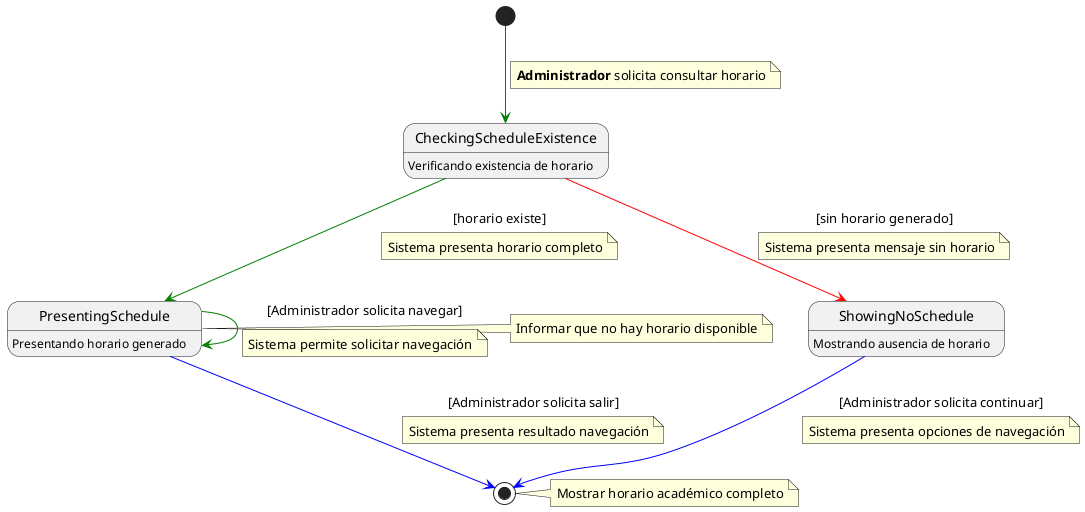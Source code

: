 @startuml consultarHorario

[*] -[#green]-> CheckingScheduleExistence 
note on link
<b>Administrador</b> solicita consultar horario
end note

CheckingScheduleExistence : Verificando existencia de horario

CheckingScheduleExistence -[#red]-> ShowingNoSchedule : [sin horario generado]
note on link
Sistema presenta mensaje sin horario
end note

CheckingScheduleExistence -[#green]-> PresentingSchedule : [horario existe]
note on link
Sistema presenta horario completo
end note

ShowingNoSchedule : Mostrando ausencia de horario
note right : Informar que no hay horario disponible

ShowingNoSchedule -[#blue]-> [*] : [Administrador solicita continuar]
note on link
Sistema presenta opciones de navegación
end note

PresentingSchedule : Presentando horario generado
note right : Mostrar horario académico completo

PresentingSchedule -[#green]-> PresentingSchedule : [Administrador solicita navegar]
note on link
Sistema permite solicitar navegación
end note

PresentingSchedule -[#blue]-> [*] : [Administrador solicita salir]
note on link
Sistema presenta resultado navegación
end note

@enduml